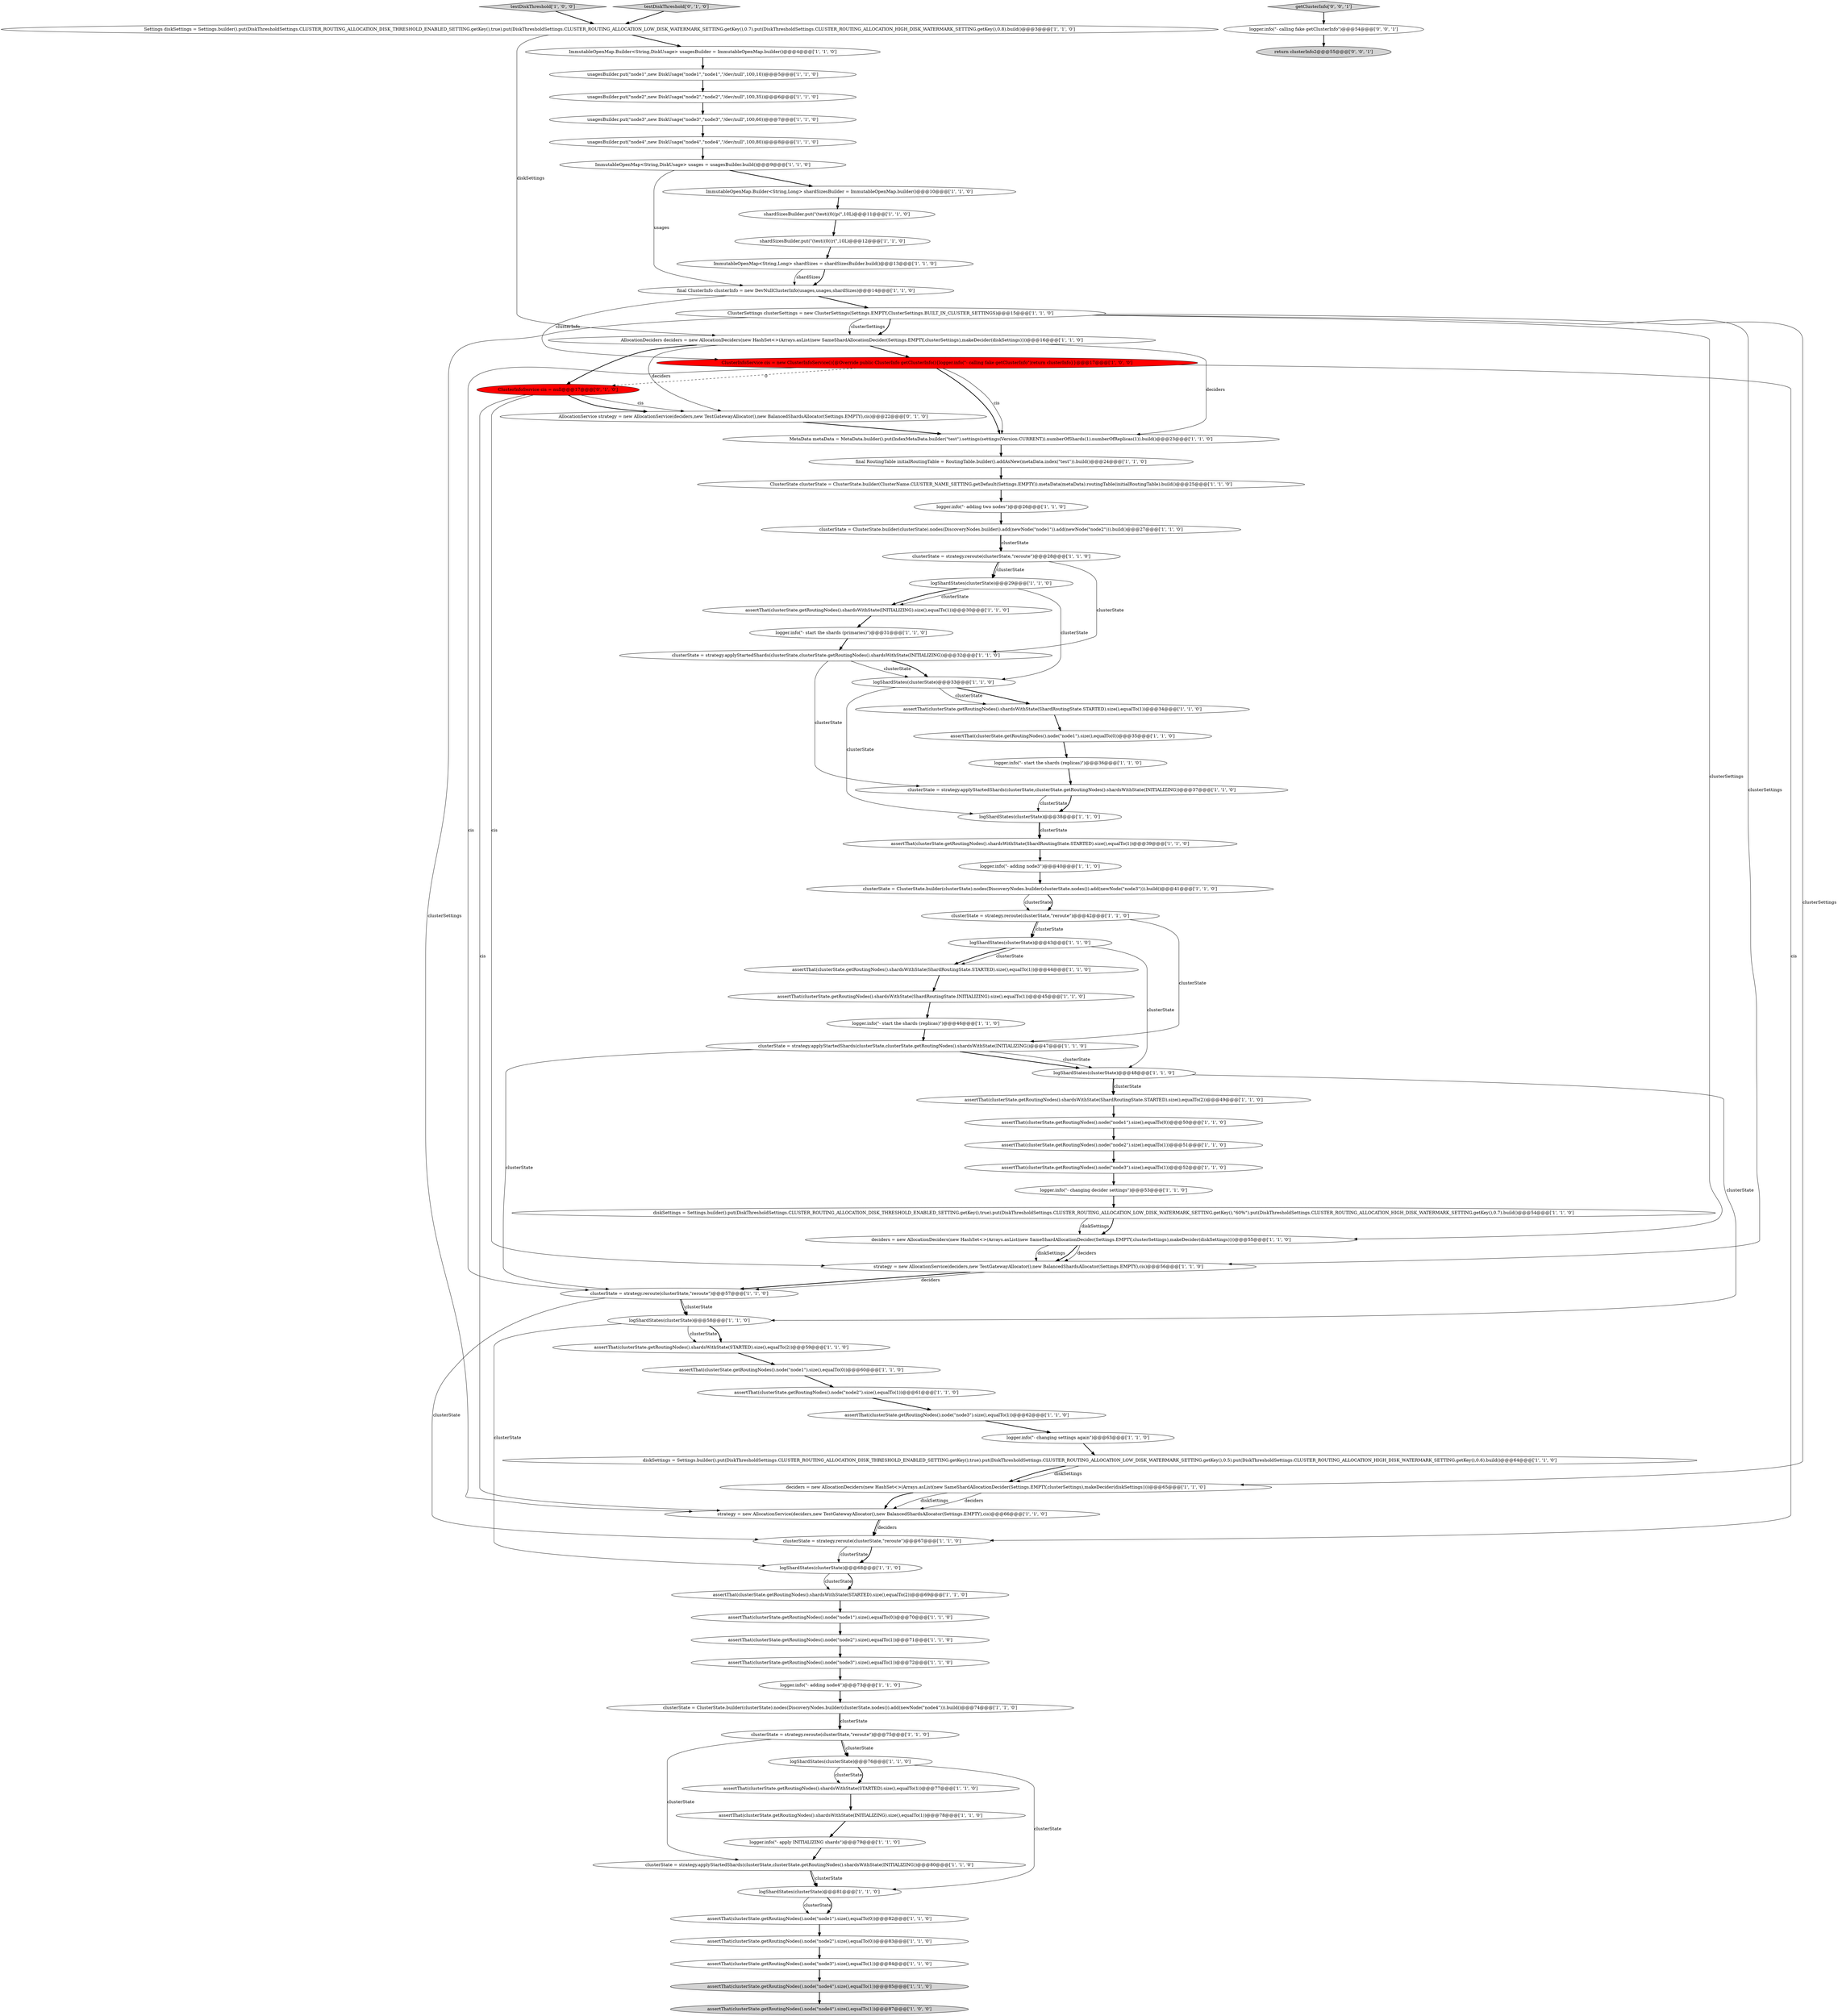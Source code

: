 digraph {
67 [style = filled, label = "assertThat(clusterState.getRoutingNodes().shardsWithState(STARTED).size(),equalTo(2))@@@69@@@['1', '1', '0']", fillcolor = white, shape = ellipse image = "AAA0AAABBB1BBB"];
2 [style = filled, label = "assertThat(clusterState.getRoutingNodes().shardsWithState(INITIALIZING).size(),equalTo(1))@@@78@@@['1', '1', '0']", fillcolor = white, shape = ellipse image = "AAA0AAABBB1BBB"];
64 [style = filled, label = "assertThat(clusterState.getRoutingNodes().node(\"node2\").size(),equalTo(1))@@@61@@@['1', '1', '0']", fillcolor = white, shape = ellipse image = "AAA0AAABBB1BBB"];
55 [style = filled, label = "deciders = new AllocationDeciders(new HashSet<>(Arrays.asList(new SameShardAllocationDecider(Settings.EMPTY,clusterSettings),makeDecider(diskSettings))))@@@65@@@['1', '1', '0']", fillcolor = white, shape = ellipse image = "AAA0AAABBB1BBB"];
42 [style = filled, label = "assertThat(clusterState.getRoutingNodes().node(\"node1\").size(),equalTo(0))@@@82@@@['1', '1', '0']", fillcolor = white, shape = ellipse image = "AAA0AAABBB1BBB"];
80 [style = filled, label = "ClusterInfoService cis = null@@@17@@@['0', '1', '0']", fillcolor = red, shape = ellipse image = "AAA1AAABBB2BBB"];
11 [style = filled, label = "assertThat(clusterState.getRoutingNodes().node(\"node2\").size(),equalTo(1))@@@51@@@['1', '1', '0']", fillcolor = white, shape = ellipse image = "AAA0AAABBB1BBB"];
74 [style = filled, label = "assertThat(clusterState.getRoutingNodes().shardsWithState(ShardRoutingState.STARTED).size(),equalTo(1))@@@44@@@['1', '1', '0']", fillcolor = white, shape = ellipse image = "AAA0AAABBB1BBB"];
6 [style = filled, label = "clusterState = strategy.applyStartedShards(clusterState,clusterState.getRoutingNodes().shardsWithState(INITIALIZING))@@@32@@@['1', '1', '0']", fillcolor = white, shape = ellipse image = "AAA0AAABBB1BBB"];
8 [style = filled, label = "testDiskThreshold['1', '0', '0']", fillcolor = lightgray, shape = diamond image = "AAA0AAABBB1BBB"];
9 [style = filled, label = "clusterState = strategy.reroute(clusterState,\"reroute\")@@@57@@@['1', '1', '0']", fillcolor = white, shape = ellipse image = "AAA0AAABBB1BBB"];
40 [style = filled, label = "logShardStates(clusterState)@@@81@@@['1', '1', '0']", fillcolor = white, shape = ellipse image = "AAA0AAABBB1BBB"];
71 [style = filled, label = "ClusterSettings clusterSettings = new ClusterSettings(Settings.EMPTY,ClusterSettings.BUILT_IN_CLUSTER_SETTINGS)@@@15@@@['1', '1', '0']", fillcolor = white, shape = ellipse image = "AAA0AAABBB1BBB"];
72 [style = filled, label = "clusterState = strategy.reroute(clusterState,\"reroute\")@@@75@@@['1', '1', '0']", fillcolor = white, shape = ellipse image = "AAA0AAABBB1BBB"];
49 [style = filled, label = "ImmutableOpenMap<String,DiskUsage> usages = usagesBuilder.build()@@@9@@@['1', '1', '0']", fillcolor = white, shape = ellipse image = "AAA0AAABBB1BBB"];
34 [style = filled, label = "clusterState = ClusterState.builder(clusterState).nodes(DiscoveryNodes.builder(clusterState.nodes()).add(newNode(\"node4\"))).build()@@@74@@@['1', '1', '0']", fillcolor = white, shape = ellipse image = "AAA0AAABBB1BBB"];
76 [style = filled, label = "ImmutableOpenMap.Builder<String,DiskUsage> usagesBuilder = ImmutableOpenMap.builder()@@@4@@@['1', '1', '0']", fillcolor = white, shape = ellipse image = "AAA0AAABBB1BBB"];
7 [style = filled, label = "ImmutableOpenMap<String,Long> shardSizes = shardSizesBuilder.build()@@@13@@@['1', '1', '0']", fillcolor = white, shape = ellipse image = "AAA0AAABBB1BBB"];
46 [style = filled, label = "clusterState = strategy.applyStartedShards(clusterState,clusterState.getRoutingNodes().shardsWithState(INITIALIZING))@@@80@@@['1', '1', '0']", fillcolor = white, shape = ellipse image = "AAA0AAABBB1BBB"];
79 [style = filled, label = "logger.info(\"- changing decider settings\")@@@53@@@['1', '1', '0']", fillcolor = white, shape = ellipse image = "AAA0AAABBB1BBB"];
48 [style = filled, label = "assertThat(clusterState.getRoutingNodes().shardsWithState(INITIALIZING).size(),equalTo(1))@@@30@@@['1', '1', '0']", fillcolor = white, shape = ellipse image = "AAA0AAABBB1BBB"];
21 [style = filled, label = "diskSettings = Settings.builder().put(DiskThresholdSettings.CLUSTER_ROUTING_ALLOCATION_DISK_THRESHOLD_ENABLED_SETTING.getKey(),true).put(DiskThresholdSettings.CLUSTER_ROUTING_ALLOCATION_LOW_DISK_WATERMARK_SETTING.getKey(),0.5).put(DiskThresholdSettings.CLUSTER_ROUTING_ALLOCATION_HIGH_DISK_WATERMARK_SETTING.getKey(),0.6).build()@@@64@@@['1', '1', '0']", fillcolor = white, shape = ellipse image = "AAA0AAABBB1BBB"];
85 [style = filled, label = "return clusterInfo2@@@55@@@['0', '0', '1']", fillcolor = lightgray, shape = ellipse image = "AAA0AAABBB3BBB"];
77 [style = filled, label = "assertThat(clusterState.getRoutingNodes().node(\"node3\").size(),equalTo(1))@@@52@@@['1', '1', '0']", fillcolor = white, shape = ellipse image = "AAA0AAABBB1BBB"];
59 [style = filled, label = "assertThat(clusterState.getRoutingNodes().shardsWithState(ShardRoutingState.STARTED).size(),equalTo(2))@@@49@@@['1', '1', '0']", fillcolor = white, shape = ellipse image = "AAA0AAABBB1BBB"];
44 [style = filled, label = "logger.info(\"- apply INITIALIZING shards\")@@@79@@@['1', '1', '0']", fillcolor = white, shape = ellipse image = "AAA0AAABBB1BBB"];
61 [style = filled, label = "logShardStates(clusterState)@@@29@@@['1', '1', '0']", fillcolor = white, shape = ellipse image = "AAA0AAABBB1BBB"];
27 [style = filled, label = "shardSizesBuilder.put(\"(test((0((r(\",10L)@@@12@@@['1', '1', '0']", fillcolor = white, shape = ellipse image = "AAA0AAABBB1BBB"];
26 [style = filled, label = "deciders = new AllocationDeciders(new HashSet<>(Arrays.asList(new SameShardAllocationDecider(Settings.EMPTY,clusterSettings),makeDecider(diskSettings))))@@@55@@@['1', '1', '0']", fillcolor = white, shape = ellipse image = "AAA0AAABBB1BBB"];
22 [style = filled, label = "AllocationDeciders deciders = new AllocationDeciders(new HashSet<>(Arrays.asList(new SameShardAllocationDecider(Settings.EMPTY,clusterSettings),makeDecider(diskSettings))))@@@16@@@['1', '1', '0']", fillcolor = white, shape = ellipse image = "AAA0AAABBB1BBB"];
24 [style = filled, label = "assertThat(clusterState.getRoutingNodes().node(\"node1\").size(),equalTo(0))@@@70@@@['1', '1', '0']", fillcolor = white, shape = ellipse image = "AAA0AAABBB1BBB"];
5 [style = filled, label = "assertThat(clusterState.getRoutingNodes().node(\"node4\").size(),equalTo(1))@@@87@@@['1', '0', '0']", fillcolor = lightgray, shape = ellipse image = "AAA0AAABBB1BBB"];
70 [style = filled, label = "clusterState = ClusterState.builder(clusterState).nodes(DiscoveryNodes.builder(clusterState.nodes()).add(newNode(\"node3\"))).build()@@@41@@@['1', '1', '0']", fillcolor = white, shape = ellipse image = "AAA0AAABBB1BBB"];
43 [style = filled, label = "logger.info(\"- adding node3\")@@@40@@@['1', '1', '0']", fillcolor = white, shape = ellipse image = "AAA0AAABBB1BBB"];
15 [style = filled, label = "assertThat(clusterState.getRoutingNodes().shardsWithState(STARTED).size(),equalTo(2))@@@59@@@['1', '1', '0']", fillcolor = white, shape = ellipse image = "AAA0AAABBB1BBB"];
56 [style = filled, label = "ClusterState clusterState = ClusterState.builder(ClusterName.CLUSTER_NAME_SETTING.getDefault(Settings.EMPTY)).metaData(metaData).routingTable(initialRoutingTable).build()@@@25@@@['1', '1', '0']", fillcolor = white, shape = ellipse image = "AAA0AAABBB1BBB"];
10 [style = filled, label = "clusterState = strategy.reroute(clusterState,\"reroute\")@@@28@@@['1', '1', '0']", fillcolor = white, shape = ellipse image = "AAA0AAABBB1BBB"];
32 [style = filled, label = "ImmutableOpenMap.Builder<String,Long> shardSizesBuilder = ImmutableOpenMap.builder()@@@10@@@['1', '1', '0']", fillcolor = white, shape = ellipse image = "AAA0AAABBB1BBB"];
13 [style = filled, label = "logShardStates(clusterState)@@@68@@@['1', '1', '0']", fillcolor = white, shape = ellipse image = "AAA0AAABBB1BBB"];
51 [style = filled, label = "logShardStates(clusterState)@@@33@@@['1', '1', '0']", fillcolor = white, shape = ellipse image = "AAA0AAABBB1BBB"];
31 [style = filled, label = "assertThat(clusterState.getRoutingNodes().node(\"node3\").size(),equalTo(1))@@@72@@@['1', '1', '0']", fillcolor = white, shape = ellipse image = "AAA0AAABBB1BBB"];
39 [style = filled, label = "diskSettings = Settings.builder().put(DiskThresholdSettings.CLUSTER_ROUTING_ALLOCATION_DISK_THRESHOLD_ENABLED_SETTING.getKey(),true).put(DiskThresholdSettings.CLUSTER_ROUTING_ALLOCATION_LOW_DISK_WATERMARK_SETTING.getKey(),\"60%\").put(DiskThresholdSettings.CLUSTER_ROUTING_ALLOCATION_HIGH_DISK_WATERMARK_SETTING.getKey(),0.7).build()@@@54@@@['1', '1', '0']", fillcolor = white, shape = ellipse image = "AAA0AAABBB1BBB"];
45 [style = filled, label = "clusterState = strategy.applyStartedShards(clusterState,clusterState.getRoutingNodes().shardsWithState(INITIALIZING))@@@37@@@['1', '1', '0']", fillcolor = white, shape = ellipse image = "AAA0AAABBB1BBB"];
63 [style = filled, label = "assertThat(clusterState.getRoutingNodes().node(\"node1\").size(),equalTo(0))@@@60@@@['1', '1', '0']", fillcolor = white, shape = ellipse image = "AAA0AAABBB1BBB"];
53 [style = filled, label = "logShardStates(clusterState)@@@58@@@['1', '1', '0']", fillcolor = white, shape = ellipse image = "AAA0AAABBB1BBB"];
12 [style = filled, label = "final RoutingTable initialRoutingTable = RoutingTable.builder().addAsNew(metaData.index(\"test\")).build()@@@24@@@['1', '1', '0']", fillcolor = white, shape = ellipse image = "AAA0AAABBB1BBB"];
57 [style = filled, label = "logShardStates(clusterState)@@@43@@@['1', '1', '0']", fillcolor = white, shape = ellipse image = "AAA0AAABBB1BBB"];
82 [style = filled, label = "AllocationService strategy = new AllocationService(deciders,new TestGatewayAllocator(),new BalancedShardsAllocator(Settings.EMPTY),cis)@@@22@@@['0', '1', '0']", fillcolor = white, shape = ellipse image = "AAA0AAABBB2BBB"];
0 [style = filled, label = "logger.info(\"- start the shards (replicas)\")@@@46@@@['1', '1', '0']", fillcolor = white, shape = ellipse image = "AAA0AAABBB1BBB"];
41 [style = filled, label = "assertThat(clusterState.getRoutingNodes().node(\"node1\").size(),equalTo(0))@@@35@@@['1', '1', '0']", fillcolor = white, shape = ellipse image = "AAA0AAABBB1BBB"];
78 [style = filled, label = "logger.info(\"- adding two nodes\")@@@26@@@['1', '1', '0']", fillcolor = white, shape = ellipse image = "AAA0AAABBB1BBB"];
23 [style = filled, label = "clusterState = strategy.applyStartedShards(clusterState,clusterState.getRoutingNodes().shardsWithState(INITIALIZING))@@@47@@@['1', '1', '0']", fillcolor = white, shape = ellipse image = "AAA0AAABBB1BBB"];
16 [style = filled, label = "shardSizesBuilder.put(\"(test((0((p(\",10L)@@@11@@@['1', '1', '0']", fillcolor = white, shape = ellipse image = "AAA0AAABBB1BBB"];
60 [style = filled, label = "usagesBuilder.put(\"node3\",new DiskUsage(\"node3\",\"node3\",\"/dev/null\",100,60))@@@7@@@['1', '1', '0']", fillcolor = white, shape = ellipse image = "AAA0AAABBB1BBB"];
36 [style = filled, label = "final ClusterInfo clusterInfo = new DevNullClusterInfo(usages,usages,shardSizes)@@@14@@@['1', '1', '0']", fillcolor = white, shape = ellipse image = "AAA0AAABBB1BBB"];
37 [style = filled, label = "assertThat(clusterState.getRoutingNodes().shardsWithState(ShardRoutingState.INITIALIZING).size(),equalTo(1))@@@45@@@['1', '1', '0']", fillcolor = white, shape = ellipse image = "AAA0AAABBB1BBB"];
83 [style = filled, label = "logger.info(\"- calling fake getClusterInfo\")@@@54@@@['0', '0', '1']", fillcolor = white, shape = ellipse image = "AAA0AAABBB3BBB"];
84 [style = filled, label = "getClusterInfo['0', '0', '1']", fillcolor = lightgray, shape = diamond image = "AAA0AAABBB3BBB"];
68 [style = filled, label = "clusterState = ClusterState.builder(clusterState).nodes(DiscoveryNodes.builder().add(newNode(\"node1\")).add(newNode(\"node2\"))).build()@@@27@@@['1', '1', '0']", fillcolor = white, shape = ellipse image = "AAA0AAABBB1BBB"];
1 [style = filled, label = "logger.info(\"- adding node4\")@@@73@@@['1', '1', '0']", fillcolor = white, shape = ellipse image = "AAA0AAABBB1BBB"];
28 [style = filled, label = "logShardStates(clusterState)@@@76@@@['1', '1', '0']", fillcolor = white, shape = ellipse image = "AAA0AAABBB1BBB"];
52 [style = filled, label = "logShardStates(clusterState)@@@48@@@['1', '1', '0']", fillcolor = white, shape = ellipse image = "AAA0AAABBB1BBB"];
75 [style = filled, label = "assertThat(clusterState.getRoutingNodes().node(\"node4\").size(),equalTo(1))@@@85@@@['1', '1', '0']", fillcolor = lightgray, shape = ellipse image = "AAA0AAABBB1BBB"];
29 [style = filled, label = "Settings diskSettings = Settings.builder().put(DiskThresholdSettings.CLUSTER_ROUTING_ALLOCATION_DISK_THRESHOLD_ENABLED_SETTING.getKey(),true).put(DiskThresholdSettings.CLUSTER_ROUTING_ALLOCATION_LOW_DISK_WATERMARK_SETTING.getKey(),0.7).put(DiskThresholdSettings.CLUSTER_ROUTING_ALLOCATION_HIGH_DISK_WATERMARK_SETTING.getKey(),0.8).build()@@@3@@@['1', '1', '0']", fillcolor = white, shape = ellipse image = "AAA0AAABBB1BBB"];
30 [style = filled, label = "assertThat(clusterState.getRoutingNodes().node(\"node1\").size(),equalTo(0))@@@50@@@['1', '1', '0']", fillcolor = white, shape = ellipse image = "AAA0AAABBB1BBB"];
58 [style = filled, label = "assertThat(clusterState.getRoutingNodes().node(\"node3\").size(),equalTo(1))@@@62@@@['1', '1', '0']", fillcolor = white, shape = ellipse image = "AAA0AAABBB1BBB"];
14 [style = filled, label = "assertThat(clusterState.getRoutingNodes().node(\"node2\").size(),equalTo(1))@@@71@@@['1', '1', '0']", fillcolor = white, shape = ellipse image = "AAA0AAABBB1BBB"];
35 [style = filled, label = "clusterState = strategy.reroute(clusterState,\"reroute\")@@@67@@@['1', '1', '0']", fillcolor = white, shape = ellipse image = "AAA0AAABBB1BBB"];
50 [style = filled, label = "logShardStates(clusterState)@@@38@@@['1', '1', '0']", fillcolor = white, shape = ellipse image = "AAA0AAABBB1BBB"];
3 [style = filled, label = "assertThat(clusterState.getRoutingNodes().node(\"node3\").size(),equalTo(1))@@@84@@@['1', '1', '0']", fillcolor = white, shape = ellipse image = "AAA0AAABBB1BBB"];
18 [style = filled, label = "clusterState = strategy.reroute(clusterState,\"reroute\")@@@42@@@['1', '1', '0']", fillcolor = white, shape = ellipse image = "AAA0AAABBB1BBB"];
4 [style = filled, label = "usagesBuilder.put(\"node4\",new DiskUsage(\"node4\",\"node4\",\"/dev/null\",100,80))@@@8@@@['1', '1', '0']", fillcolor = white, shape = ellipse image = "AAA0AAABBB1BBB"];
54 [style = filled, label = "assertThat(clusterState.getRoutingNodes().shardsWithState(ShardRoutingState.STARTED).size(),equalTo(1))@@@39@@@['1', '1', '0']", fillcolor = white, shape = ellipse image = "AAA0AAABBB1BBB"];
73 [style = filled, label = "assertThat(clusterState.getRoutingNodes().shardsWithState(STARTED).size(),equalTo(1))@@@77@@@['1', '1', '0']", fillcolor = white, shape = ellipse image = "AAA0AAABBB1BBB"];
47 [style = filled, label = "assertThat(clusterState.getRoutingNodes().shardsWithState(ShardRoutingState.STARTED).size(),equalTo(1))@@@34@@@['1', '1', '0']", fillcolor = white, shape = ellipse image = "AAA0AAABBB1BBB"];
19 [style = filled, label = "MetaData metaData = MetaData.builder().put(IndexMetaData.builder(\"test\").settings(settings(Version.CURRENT)).numberOfShards(1).numberOfReplicas(1)).build()@@@23@@@['1', '1', '0']", fillcolor = white, shape = ellipse image = "AAA0AAABBB1BBB"];
17 [style = filled, label = "usagesBuilder.put(\"node1\",new DiskUsage(\"node1\",\"node1\",\"/dev/null\",100,10))@@@5@@@['1', '1', '0']", fillcolor = white, shape = ellipse image = "AAA0AAABBB1BBB"];
25 [style = filled, label = "logger.info(\"- start the shards (primaries)\")@@@31@@@['1', '1', '0']", fillcolor = white, shape = ellipse image = "AAA0AAABBB1BBB"];
65 [style = filled, label = "ClusterInfoService cis = new ClusterInfoService(){@Override public ClusterInfo getClusterInfo(){logger.info(\"- calling fake getClusterInfo\")return clusterInfo}}@@@17@@@['1', '0', '0']", fillcolor = red, shape = ellipse image = "AAA1AAABBB1BBB"];
33 [style = filled, label = "usagesBuilder.put(\"node2\",new DiskUsage(\"node2\",\"node2\",\"/dev/null\",100,35))@@@6@@@['1', '1', '0']", fillcolor = white, shape = ellipse image = "AAA0AAABBB1BBB"];
62 [style = filled, label = "strategy = new AllocationService(deciders,new TestGatewayAllocator(),new BalancedShardsAllocator(Settings.EMPTY),cis)@@@66@@@['1', '1', '0']", fillcolor = white, shape = ellipse image = "AAA0AAABBB1BBB"];
38 [style = filled, label = "logger.info(\"- changing settings again\")@@@63@@@['1', '1', '0']", fillcolor = white, shape = ellipse image = "AAA0AAABBB1BBB"];
66 [style = filled, label = "logger.info(\"- start the shards (replicas)\")@@@36@@@['1', '1', '0']", fillcolor = white, shape = ellipse image = "AAA0AAABBB1BBB"];
81 [style = filled, label = "testDiskThreshold['0', '1', '0']", fillcolor = lightgray, shape = diamond image = "AAA0AAABBB2BBB"];
69 [style = filled, label = "strategy = new AllocationService(deciders,new TestGatewayAllocator(),new BalancedShardsAllocator(Settings.EMPTY),cis)@@@56@@@['1', '1', '0']", fillcolor = white, shape = ellipse image = "AAA0AAABBB1BBB"];
20 [style = filled, label = "assertThat(clusterState.getRoutingNodes().node(\"node2\").size(),equalTo(0))@@@83@@@['1', '1', '0']", fillcolor = white, shape = ellipse image = "AAA0AAABBB1BBB"];
9->53 [style = bold, label=""];
81->29 [style = bold, label=""];
29->76 [style = bold, label=""];
37->0 [style = bold, label=""];
68->10 [style = bold, label=""];
56->78 [style = bold, label=""];
71->55 [style = solid, label="clusterSettings"];
55->62 [style = bold, label=""];
69->9 [style = bold, label=""];
79->39 [style = bold, label=""];
31->1 [style = bold, label=""];
52->59 [style = bold, label=""];
25->6 [style = bold, label=""];
76->17 [style = bold, label=""];
22->65 [style = bold, label=""];
39->26 [style = solid, label="diskSettings"];
28->73 [style = solid, label="clusterState"];
44->46 [style = bold, label=""];
34->72 [style = bold, label=""];
30->11 [style = bold, label=""];
53->15 [style = solid, label="clusterState"];
74->37 [style = bold, label=""];
80->82 [style = bold, label=""];
71->26 [style = solid, label="clusterSettings"];
6->45 [style = solid, label="clusterState"];
23->52 [style = solid, label="clusterState"];
23->52 [style = bold, label=""];
22->80 [style = bold, label=""];
57->74 [style = bold, label=""];
51->47 [style = bold, label=""];
27->7 [style = bold, label=""];
2->44 [style = bold, label=""];
22->19 [style = solid, label="deciders"];
10->6 [style = solid, label="clusterState"];
6->51 [style = solid, label="clusterState"];
21->55 [style = solid, label="diskSettings"];
83->85 [style = bold, label=""];
65->19 [style = bold, label=""];
50->54 [style = bold, label=""];
22->82 [style = solid, label="deciders"];
29->22 [style = solid, label="diskSettings"];
62->35 [style = solid, label="deciders"];
66->45 [style = bold, label=""];
61->48 [style = solid, label="clusterState"];
53->13 [style = solid, label="clusterState"];
43->70 [style = bold, label=""];
36->71 [style = bold, label=""];
10->61 [style = bold, label=""];
19->12 [style = bold, label=""];
28->73 [style = bold, label=""];
7->36 [style = solid, label="shardSizes"];
52->53 [style = solid, label="clusterState"];
73->2 [style = bold, label=""];
41->66 [style = bold, label=""];
20->3 [style = bold, label=""];
39->26 [style = bold, label=""];
65->19 [style = solid, label="cis"];
68->10 [style = solid, label="clusterState"];
49->32 [style = bold, label=""];
61->48 [style = bold, label=""];
23->9 [style = solid, label="clusterState"];
75->5 [style = bold, label=""];
18->57 [style = solid, label="clusterState"];
0->23 [style = bold, label=""];
10->61 [style = solid, label="clusterState"];
71->69 [style = solid, label="clusterSettings"];
65->35 [style = solid, label="cis"];
47->41 [style = bold, label=""];
3->75 [style = bold, label=""];
46->40 [style = bold, label=""];
78->68 [style = bold, label=""];
80->82 [style = solid, label="cis"];
82->19 [style = bold, label=""];
9->35 [style = solid, label="clusterState"];
45->50 [style = solid, label="clusterState"];
9->53 [style = solid, label="clusterState"];
16->27 [style = bold, label=""];
65->9 [style = solid, label="cis"];
52->59 [style = solid, label="clusterState"];
28->40 [style = solid, label="clusterState"];
54->43 [style = bold, label=""];
6->51 [style = bold, label=""];
80->69 [style = solid, label="cis"];
51->47 [style = solid, label="clusterState"];
62->35 [style = bold, label=""];
32->16 [style = bold, label=""];
51->50 [style = solid, label="clusterState"];
21->55 [style = bold, label=""];
58->38 [style = bold, label=""];
1->34 [style = bold, label=""];
69->9 [style = solid, label="deciders"];
70->18 [style = solid, label="clusterState"];
35->13 [style = solid, label="clusterState"];
12->56 [style = bold, label=""];
36->65 [style = solid, label="clusterInfo"];
18->57 [style = bold, label=""];
72->28 [style = bold, label=""];
14->31 [style = bold, label=""];
49->36 [style = solid, label="usages"];
46->40 [style = solid, label="clusterState"];
57->74 [style = solid, label="clusterState"];
40->42 [style = solid, label="clusterState"];
64->58 [style = bold, label=""];
57->52 [style = solid, label="clusterState"];
26->69 [style = bold, label=""];
11->77 [style = bold, label=""];
7->36 [style = bold, label=""];
55->62 [style = solid, label="diskSettings"];
60->4 [style = bold, label=""];
71->22 [style = bold, label=""];
26->69 [style = solid, label="deciders"];
61->51 [style = solid, label="clusterState"];
33->60 [style = bold, label=""];
63->64 [style = bold, label=""];
34->72 [style = solid, label="clusterState"];
72->28 [style = solid, label="clusterState"];
42->20 [style = bold, label=""];
80->62 [style = solid, label="cis"];
13->67 [style = solid, label="clusterState"];
17->33 [style = bold, label=""];
71->22 [style = solid, label="clusterSettings"];
72->46 [style = solid, label="clusterState"];
65->80 [style = dashed, label="0"];
18->23 [style = solid, label="clusterState"];
77->79 [style = bold, label=""];
13->67 [style = bold, label=""];
24->14 [style = bold, label=""];
50->54 [style = solid, label="clusterState"];
4->49 [style = bold, label=""];
45->50 [style = bold, label=""];
71->62 [style = solid, label="clusterSettings"];
55->62 [style = solid, label="deciders"];
48->25 [style = bold, label=""];
38->21 [style = bold, label=""];
59->30 [style = bold, label=""];
53->15 [style = bold, label=""];
67->24 [style = bold, label=""];
35->13 [style = bold, label=""];
70->18 [style = bold, label=""];
15->63 [style = bold, label=""];
84->83 [style = bold, label=""];
40->42 [style = bold, label=""];
8->29 [style = bold, label=""];
26->69 [style = solid, label="diskSettings"];
}
